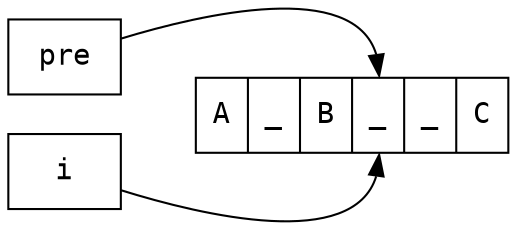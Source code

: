 digraph s {
    rankdir=LR;
    
    node[shape="record",fontname="Consolas,Monaca", fontsize="14pt"];
    node_array[label="{<d0>A|<d1>_|<d2>B|<d3>_|<d4>_|<d5>C}"];
    
    "pre" -> node_array:d3;
    "i" -> node_array:d3;
}